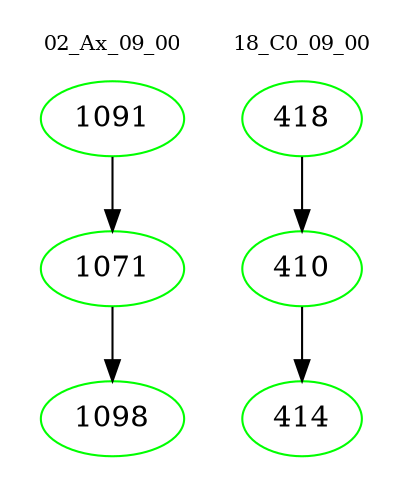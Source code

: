 digraph{
subgraph cluster_0 {
color = white
label = "02_Ax_09_00";
fontsize=10;
T0_1091 [label="1091", color="green"]
T0_1091 -> T0_1071 [color="black"]
T0_1071 [label="1071", color="green"]
T0_1071 -> T0_1098 [color="black"]
T0_1098 [label="1098", color="green"]
}
subgraph cluster_1 {
color = white
label = "18_C0_09_00";
fontsize=10;
T1_418 [label="418", color="green"]
T1_418 -> T1_410 [color="black"]
T1_410 [label="410", color="green"]
T1_410 -> T1_414 [color="black"]
T1_414 [label="414", color="green"]
}
}

